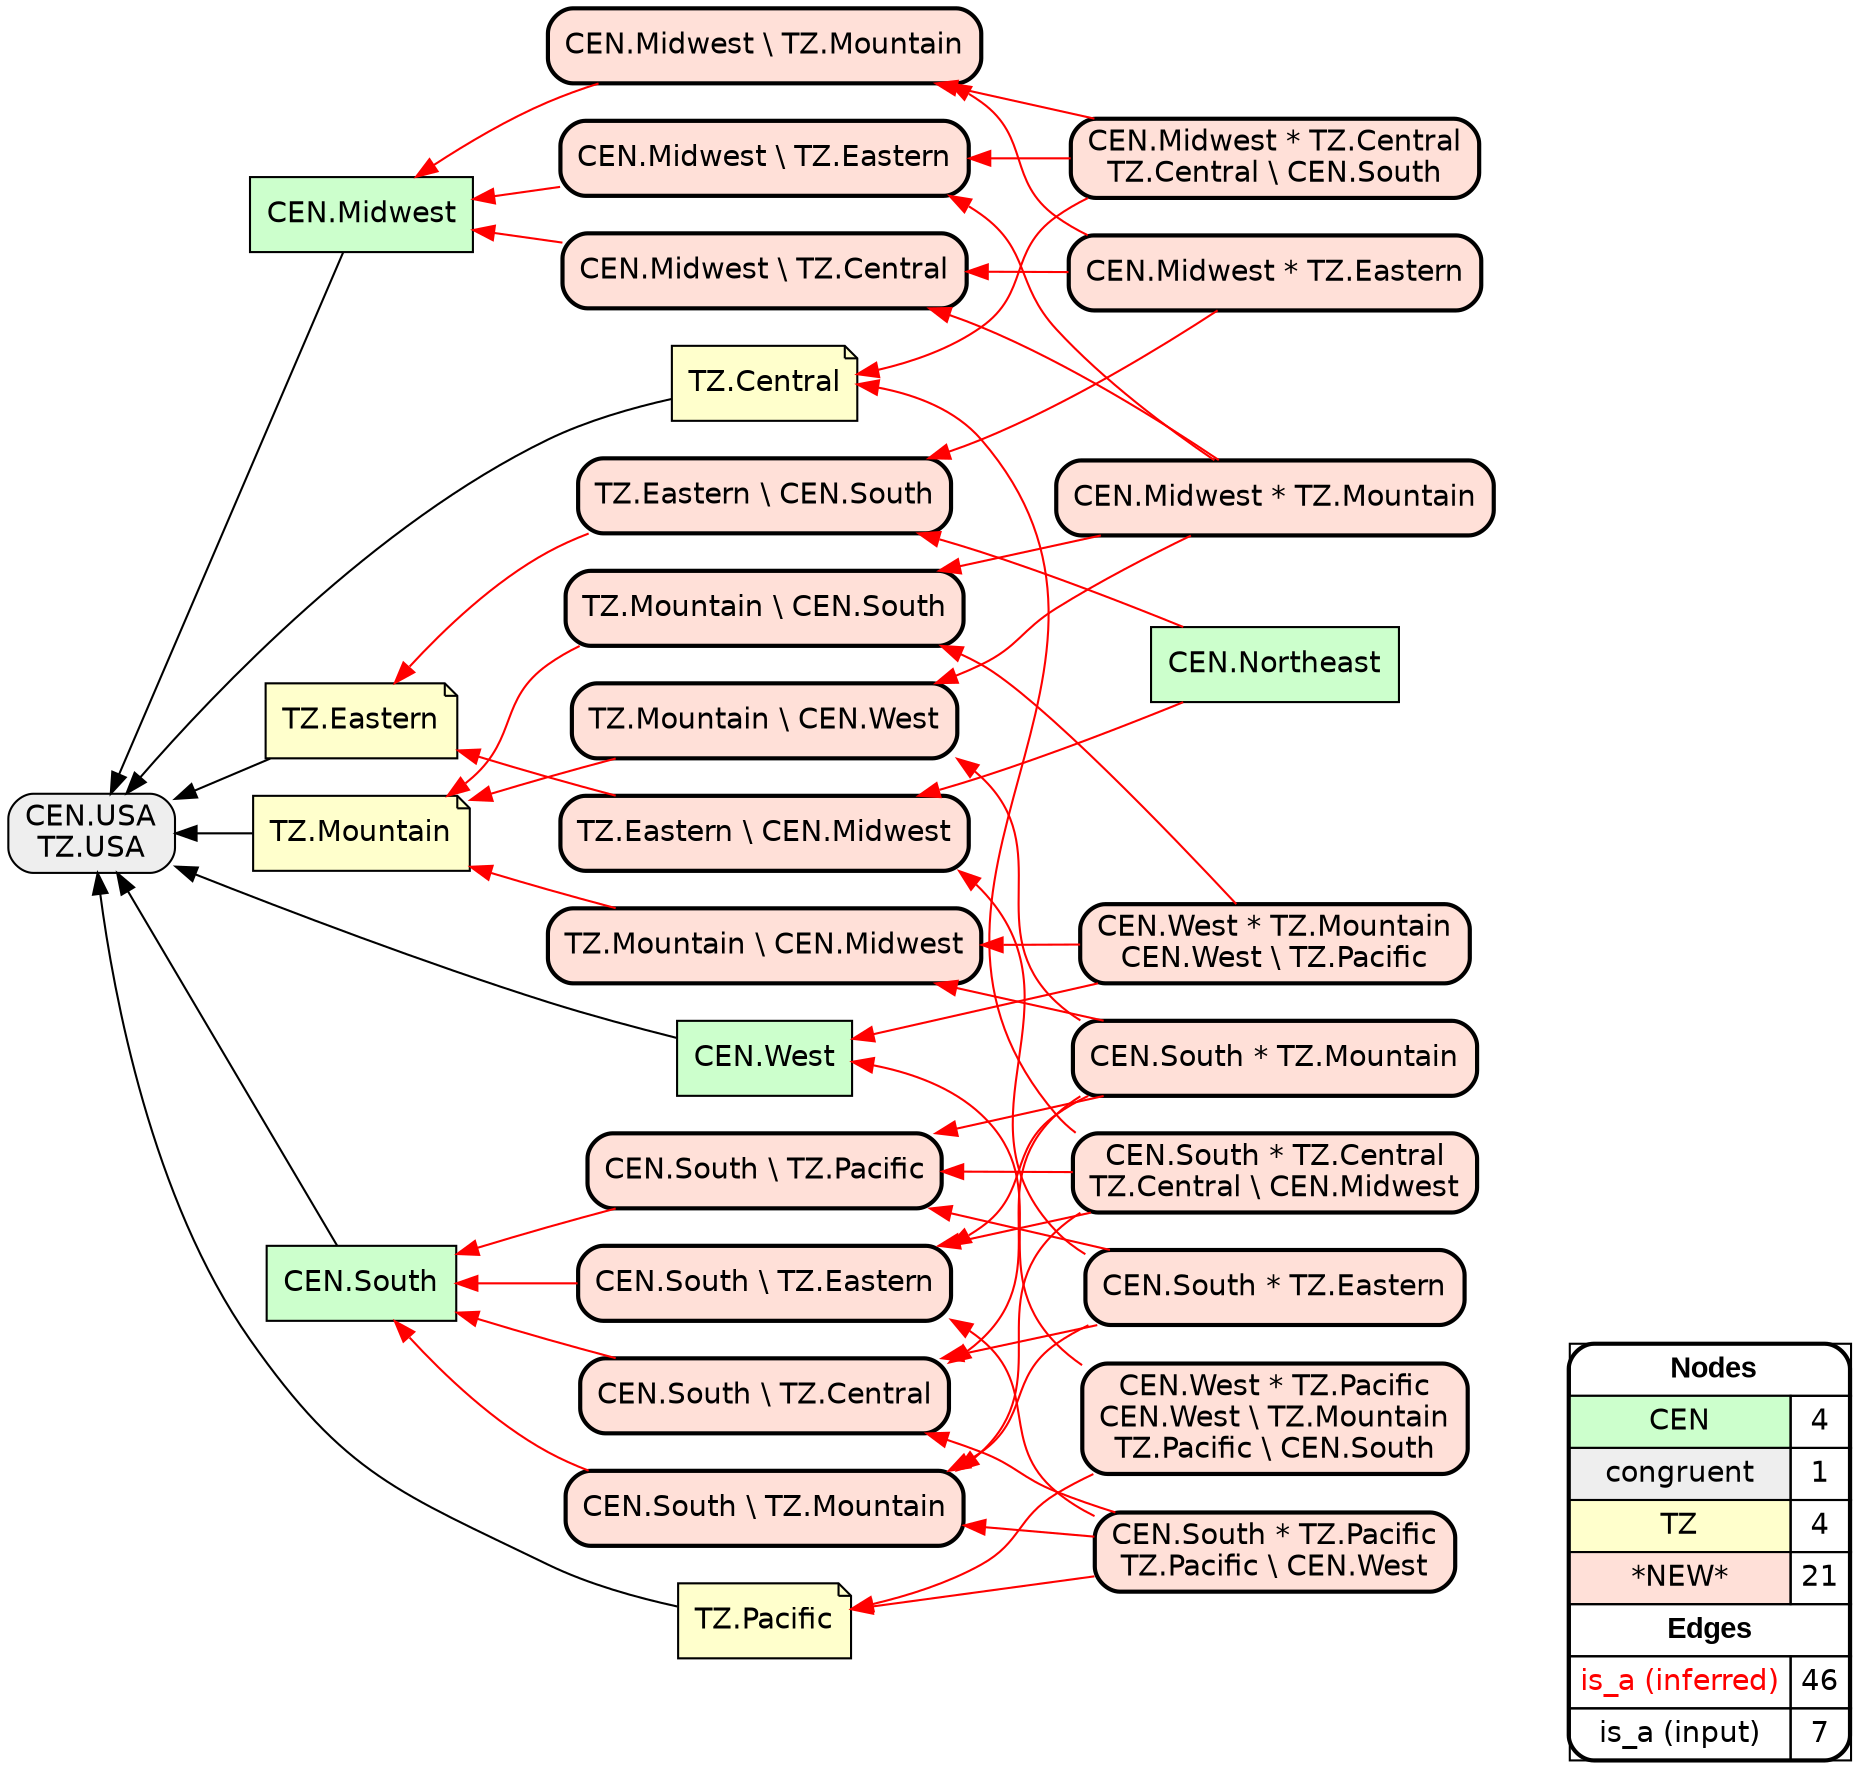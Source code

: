 digraph{
rankdir=RL
node[shape=box style=filled fillcolor="#CCFFCC" fontname="helvetica"] 
"CEN.Midwest"
"CEN.West"
"CEN.Northeast"
"CEN.South"
node[shape=box style="filled,rounded" fillcolor="#EEEEEE" fontname="helvetica"] 
"CEN.USA\nTZ.USA"
node[shape=note style=filled fillcolor="#FFFFCC" fontname="helvetica"] 
"TZ.Eastern"
"TZ.Pacific"
"TZ.Mountain"
"TZ.Central"
node[shape=box style="filled,rounded,bold" fillcolor="#FFE0D8" fontname="helvetica"] 
"TZ.Mountain \\ CEN.South"
"CEN.West * TZ.Mountain\nCEN.West \\ TZ.Pacific"
"CEN.Midwest * TZ.Central\nTZ.Central \\ CEN.South"
"CEN.South * TZ.Eastern"
"CEN.South \\ TZ.Eastern"
"CEN.South * TZ.Mountain"
"CEN.Midwest \\ TZ.Mountain"
"TZ.Eastern \\ CEN.Midwest"
"CEN.Midwest * TZ.Eastern"
"CEN.South * TZ.Pacific\nTZ.Pacific \\ CEN.West"
"CEN.Midwest * TZ.Mountain"
"TZ.Mountain \\ CEN.West"
"CEN.Midwest \\ TZ.Central"
"CEN.South \\ TZ.Pacific"
"TZ.Mountain \\ CEN.Midwest"
"CEN.South \\ TZ.Mountain"
"CEN.West * TZ.Pacific\nCEN.West \\ TZ.Mountain\nTZ.Pacific \\ CEN.South"
"CEN.Midwest \\ TZ.Eastern"
"CEN.South \\ TZ.Central"
"TZ.Eastern \\ CEN.South"
"CEN.South * TZ.Central\nTZ.Central \\ CEN.Midwest"
edge[arrowhead=normal style=dotted color="#000000" constraint=true penwidth=1]
edge[arrowhead=normal style=solid color="#FF0000" constraint=true penwidth=1]
"CEN.Midwest * TZ.Mountain" -> "TZ.Mountain \\ CEN.West"
"CEN.Midwest * TZ.Eastern" -> "CEN.Midwest \\ TZ.Central"
"CEN.Midwest * TZ.Mountain" -> "TZ.Mountain \\ CEN.South"
"CEN.West * TZ.Mountain\nCEN.West \\ TZ.Pacific" -> "TZ.Mountain \\ CEN.South"
"CEN.Midwest * TZ.Mountain" -> "CEN.Midwest \\ TZ.Eastern"
"CEN.South * TZ.Pacific\nTZ.Pacific \\ CEN.West" -> "CEN.South \\ TZ.Eastern"
"CEN.West * TZ.Pacific\nCEN.West \\ TZ.Mountain\nTZ.Pacific \\ CEN.South" -> "CEN.West"
"TZ.Mountain \\ CEN.South" -> "TZ.Mountain"
"CEN.South \\ TZ.Pacific" -> "CEN.South"
"CEN.South \\ TZ.Central" -> "CEN.South"
"CEN.South * TZ.Eastern" -> "CEN.South \\ TZ.Mountain"
"CEN.West * TZ.Pacific\nCEN.West \\ TZ.Mountain\nTZ.Pacific \\ CEN.South" -> "TZ.Pacific"
"CEN.South * TZ.Mountain" -> "CEN.South \\ TZ.Pacific"
"CEN.Midwest \\ TZ.Central" -> "CEN.Midwest"
"CEN.South * TZ.Pacific\nTZ.Pacific \\ CEN.West" -> "TZ.Pacific"
"CEN.Northeast" -> "TZ.Eastern \\ CEN.Midwest"
"CEN.Midwest * TZ.Eastern" -> "CEN.Midwest \\ TZ.Mountain"
"TZ.Eastern \\ CEN.Midwest" -> "TZ.Eastern"
"CEN.Midwest * TZ.Eastern" -> "TZ.Eastern \\ CEN.South"
"CEN.Midwest * TZ.Central\nTZ.Central \\ CEN.South" -> "TZ.Central"
"CEN.Midwest \\ TZ.Mountain" -> "CEN.Midwest"
"TZ.Mountain \\ CEN.West" -> "TZ.Mountain"
"CEN.Midwest * TZ.Central\nTZ.Central \\ CEN.South" -> "CEN.Midwest \\ TZ.Eastern"
"CEN.South * TZ.Eastern" -> "TZ.Eastern \\ CEN.Midwest"
"CEN.West * TZ.Mountain\nCEN.West \\ TZ.Pacific" -> "TZ.Mountain \\ CEN.Midwest"
"CEN.South * TZ.Central\nTZ.Central \\ CEN.Midwest" -> "CEN.South \\ TZ.Mountain"
"CEN.South * TZ.Pacific\nTZ.Pacific \\ CEN.West" -> "CEN.South \\ TZ.Mountain"
"CEN.Northeast" -> "TZ.Eastern \\ CEN.South"
"CEN.South * TZ.Central\nTZ.Central \\ CEN.Midwest" -> "CEN.South \\ TZ.Pacific"
"CEN.South * TZ.Central\nTZ.Central \\ CEN.Midwest" -> "TZ.Central"
"CEN.West * TZ.Mountain\nCEN.West \\ TZ.Pacific" -> "CEN.West"
"CEN.Midwest \\ TZ.Eastern" -> "CEN.Midwest"
"CEN.South * TZ.Eastern" -> "CEN.South \\ TZ.Pacific"
"CEN.Midwest * TZ.Central\nTZ.Central \\ CEN.South" -> "CEN.Midwest \\ TZ.Mountain"
"CEN.South \\ TZ.Mountain" -> "CEN.South"
"CEN.South * TZ.Central\nTZ.Central \\ CEN.Midwest" -> "CEN.South \\ TZ.Eastern"
"CEN.South * TZ.Mountain" -> "TZ.Mountain \\ CEN.Midwest"
"CEN.Midwest * TZ.Mountain" -> "CEN.Midwest \\ TZ.Central"
"CEN.South * TZ.Mountain" -> "TZ.Mountain \\ CEN.West"
"TZ.Eastern \\ CEN.South" -> "TZ.Eastern"
"CEN.South * TZ.Mountain" -> "CEN.South \\ TZ.Central"
"CEN.South \\ TZ.Eastern" -> "CEN.South"
"TZ.Mountain \\ CEN.Midwest" -> "TZ.Mountain"
"CEN.South * TZ.Eastern" -> "CEN.South \\ TZ.Central"
"CEN.South * TZ.Pacific\nTZ.Pacific \\ CEN.West" -> "CEN.South \\ TZ.Central"
"CEN.South * TZ.Mountain" -> "CEN.South \\ TZ.Eastern"
edge[arrowhead=normal style=solid color="#000000" constraint=true penwidth=1]
"CEN.South" -> "CEN.USA\nTZ.USA"
"TZ.Mountain" -> "CEN.USA\nTZ.USA"
"CEN.Midwest" -> "CEN.USA\nTZ.USA"
"CEN.West" -> "CEN.USA\nTZ.USA"
"TZ.Central" -> "CEN.USA\nTZ.USA"
"TZ.Pacific" -> "CEN.USA\nTZ.USA"
"TZ.Eastern" -> "CEN.USA\nTZ.USA"
node[shape=box] 
{rank=source Legend [fillcolor= white margin=0 label=< 
 <TABLE BORDER="0" CELLBORDER="1" CELLSPACING="0" CELLPADDING="4"> 
<TR> <TD COLSPAN="2"><font face="Arial Black"> Nodes</font></TD> </TR> 
<TR> 
 <TD bgcolor="#CCFFCC" fontname="helvetica">CEN</TD> 
 <TD>4</TD> 
 </TR> 
<TR> 
 <TD bgcolor="#EEEEEE" fontname="helvetica">congruent</TD> 
 <TD>1</TD> 
 </TR> 
<TR> 
 <TD bgcolor="#FFFFCC" fontname="helvetica">TZ</TD> 
 <TD>4</TD> 
 </TR> 
<TR> 
 <TD bgcolor="#FFE0D8" fontname="helvetica">*NEW*</TD> 
 <TD>21</TD> 
 </TR> 
<TR> <TD COLSPAN="2"><font face = "Arial Black"> Edges </font></TD> </TR> 
<TR> 
 <TD><font color ="#FF0000">is_a (inferred)</font></TD><TD>46</TD>
</TR>
<TR> 
 <TD><font color ="#000000">is_a (input)</font></TD><TD>7</TD>
</TR>
</TABLE> 
 >] } 
}